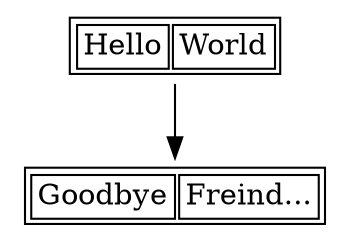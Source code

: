 digraph html_table {
	A [label=<<TABLE>
			<TR>
				<TD>Hello</TD>
				<TD>World</TD>
			</TR>
		</TABLE>>
 shape=plaintext]
	B [label=<<TABLE>
			<TR>
				<TD>Goodbye</TD>
				<TD>Freind...</TD>
			</TR>
		</TABLE>>
 shape=plaintext]
	A -> B
}

